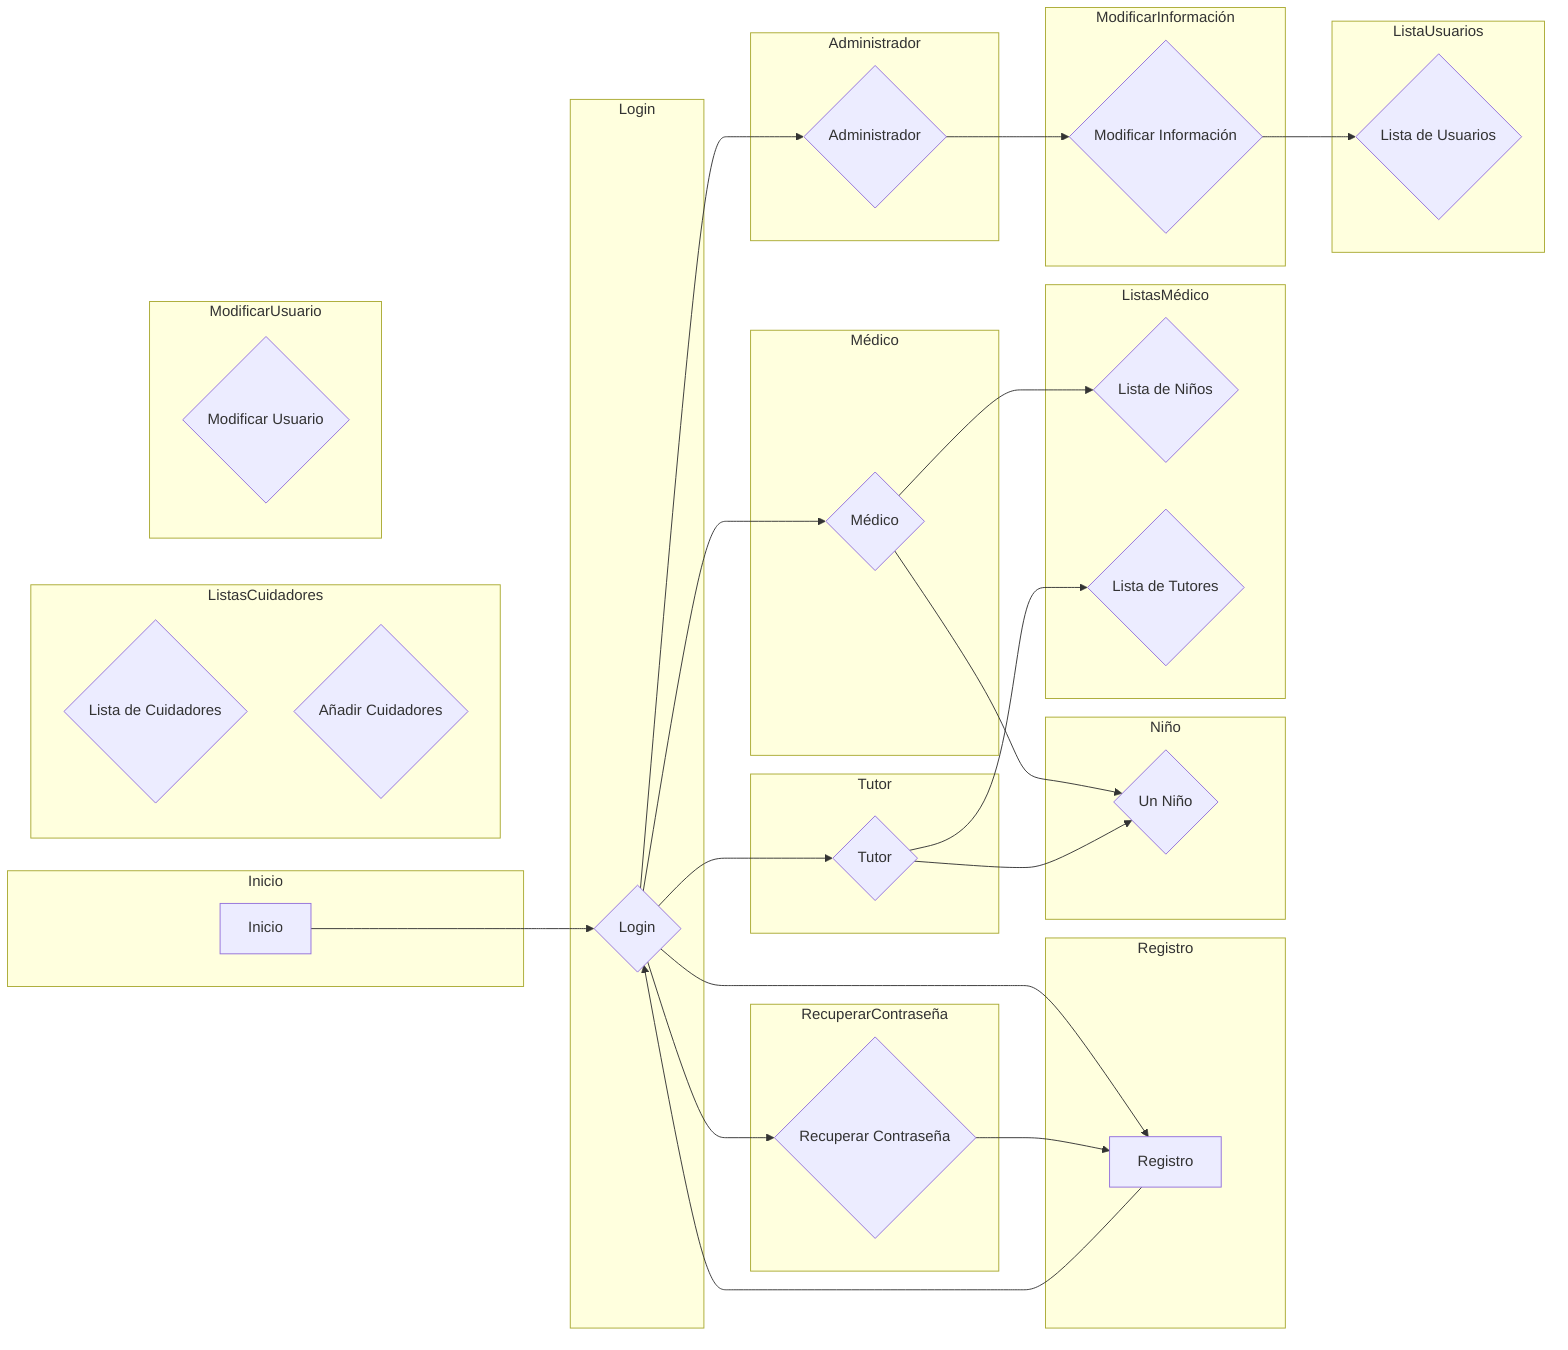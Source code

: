 graph LR
    subgraph Inicio
        A[Inicio]
    end
    subgraph Login
        B{Login}
    end
    subgraph Registro
        C[Registro]
    end
    subgraph RecuperarContraseña
        D{Recuperar Contraseña}
    end
    subgraph Administrador
        E{Administrador}
    end
    subgraph Médico
        F{Médico}
    end
    subgraph Tutor
        G{Tutor}
    end
    subgraph Niño
        H{Un Niño}
    end
    subgraph ListasMédico
        I{Lista de Niños}
        J{Lista de Tutores}
    end
    subgraph ListasCuidadores
        O{Lista de Cuidadores}
        P{Añadir Cuidadores}
    end
    subgraph ModificarInformación
        L{Modificar Información}
    end
    subgraph ListaUsuarios
        M{Lista de Usuarios}
    end
    subgraph ModificarUsuario
        N{Modificar Usuario}
    end

    A --> B
    B --> C
    B --> D
    C --> B
    D --> C
    B --> E
    B --> F
    B --> G
    F --> H
    G --> H
    F --> I
    G --> J
    E --> L
    L --> M